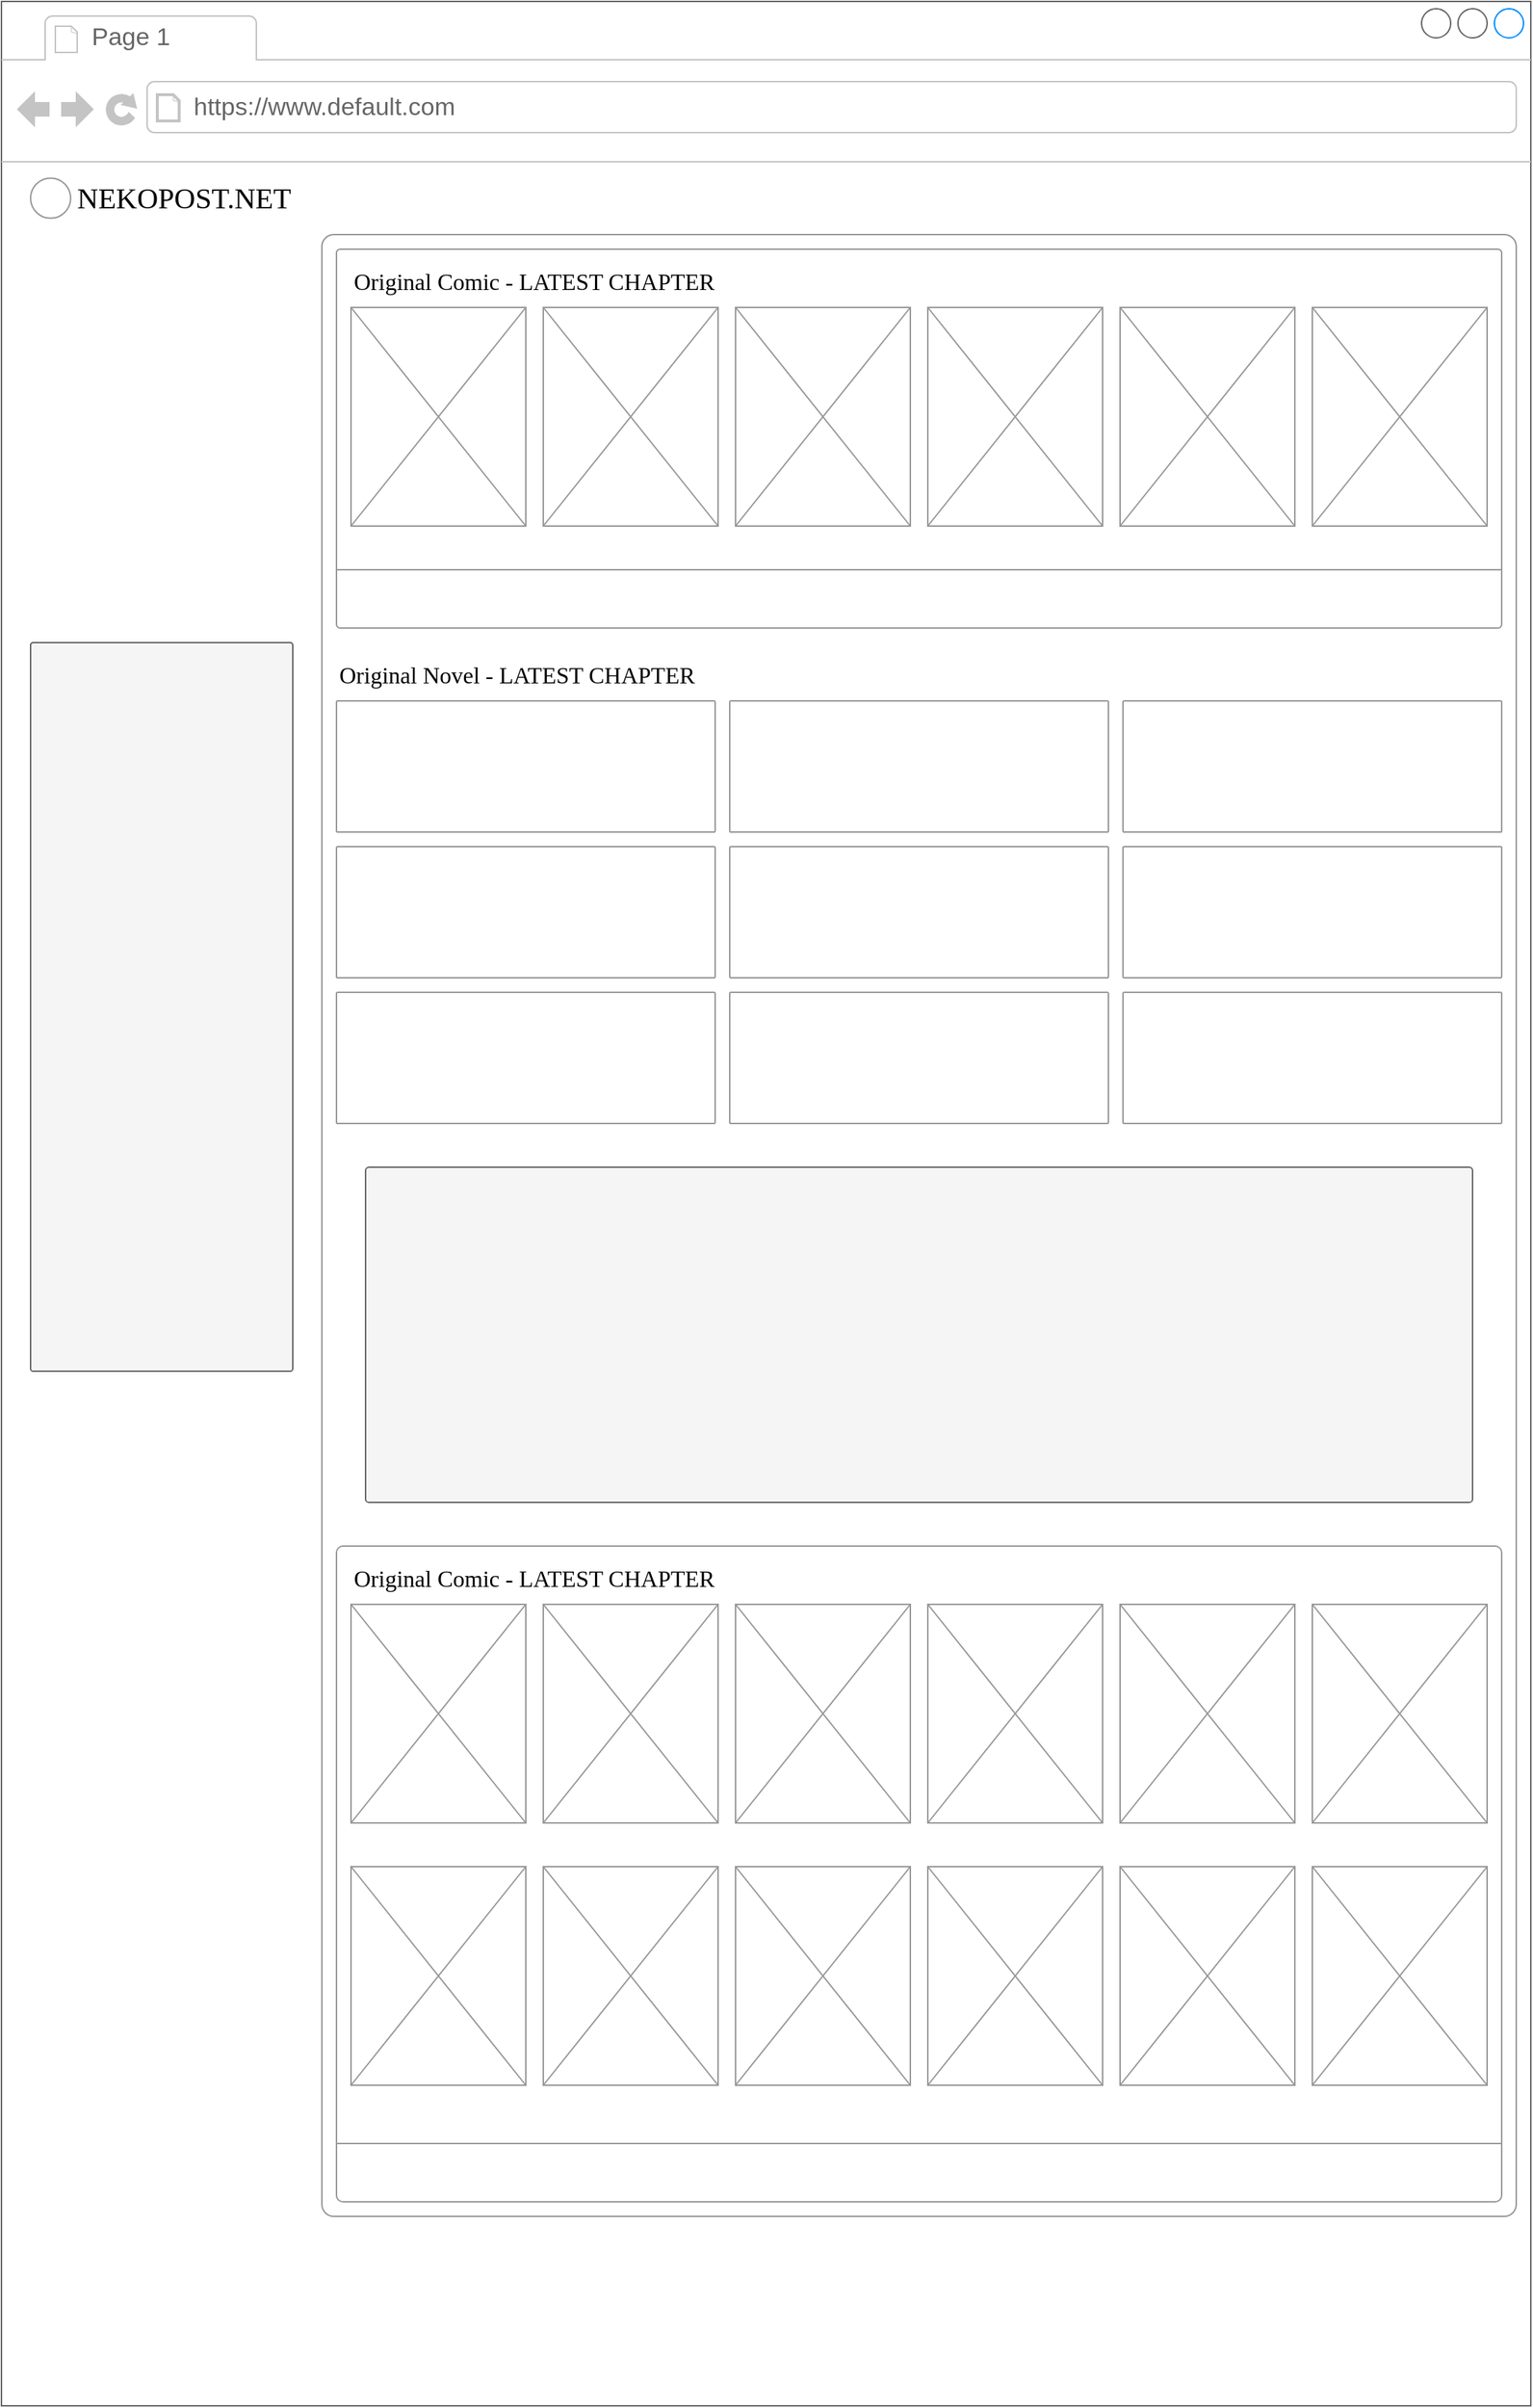 <mxfile version="14.8.0" type="github">
  <diagram name="Page-1" id="2cc2dc42-3aac-f2a9-1cec-7a8b7cbee084">
    <mxGraphModel dx="1422" dy="762" grid="1" gridSize="10" guides="1" tooltips="1" connect="1" arrows="1" fold="1" page="1" pageScale="1" pageWidth="1100" pageHeight="850" background="#ffffff" math="0" shadow="0">
      <root>
        <mxCell id="0" />
        <mxCell id="1" parent="0" />
        <mxCell id="7026571954dc6520-1" value="" style="strokeWidth=1;shadow=0;dashed=0;align=center;html=1;shape=mxgraph.mockup.containers.browserWindow;rSize=0;strokeColor=#666666;mainText=,;recursiveResize=0;rounded=0;labelBackgroundColor=none;fontFamily=Verdana;fontSize=12;container=0;" parent="1" vertex="1">
          <mxGeometry x="30" y="20" width="1050" height="1650" as="geometry" />
        </mxCell>
        <mxCell id="7026571954dc6520-2" value="Page 1" style="strokeWidth=1;shadow=0;dashed=0;align=center;html=1;shape=mxgraph.mockup.containers.anchor;fontSize=17;fontColor=#666666;align=left;" parent="1" vertex="1">
          <mxGeometry x="90" y="32" width="110" height="26" as="geometry" />
        </mxCell>
        <mxCell id="7026571954dc6520-3" value="https://www.default.com" style="strokeWidth=1;shadow=0;dashed=0;align=center;html=1;shape=mxgraph.mockup.containers.anchor;rSize=0;fontSize=17;fontColor=#666666;align=left;" parent="1" vertex="1">
          <mxGeometry x="160" y="80" width="250" height="26" as="geometry" />
        </mxCell>
        <mxCell id="7026571954dc6520-4" value="NEKOPOST.NET" style="text;html=1;points=[];align=left;verticalAlign=top;spacingTop=-4;fontSize=20;fontFamily=Verdana" parent="1" vertex="1">
          <mxGeometry x="80" y="140" width="190" height="30" as="geometry" />
        </mxCell>
        <mxCell id="-va_djM50nJs5jbMHWEL-2" value="" style="ellipse;whiteSpace=wrap;html=1;aspect=fixed;fontSize=20;strokeColor=#999999;" vertex="1" parent="1">
          <mxGeometry x="50" y="141.25" width="27.5" height="27.5" as="geometry" />
        </mxCell>
        <mxCell id="-va_djM50nJs5jbMHWEL-3" value="" style="rounded=1;whiteSpace=wrap;html=1;fontSize=20;strokeColor=#999999;arcSize=1;" vertex="1" parent="1">
          <mxGeometry x="250" y="180" width="820" height="1360" as="geometry" />
        </mxCell>
        <mxCell id="-va_djM50nJs5jbMHWEL-21" value="" style="rounded=1;whiteSpace=wrap;html=1;fontSize=20;strokeColor=#999999;arcSize=1;" vertex="1" parent="1">
          <mxGeometry x="260" y="190" width="800" height="260" as="geometry" />
        </mxCell>
        <mxCell id="-va_djM50nJs5jbMHWEL-15" value="" style="verticalLabelPosition=bottom;shadow=0;dashed=0;align=center;html=1;verticalAlign=top;strokeWidth=1;shape=mxgraph.mockup.graphics.simpleIcon;strokeColor=#999999;fillColor=#ffffff;rounded=0;labelBackgroundColor=none;fontFamily=Verdana;fontSize=12;fontColor=#000000;" vertex="1" parent="1">
          <mxGeometry x="270" y="230" width="120" height="150" as="geometry" />
        </mxCell>
        <mxCell id="-va_djM50nJs5jbMHWEL-16" value="" style="verticalLabelPosition=bottom;shadow=0;dashed=0;align=center;html=1;verticalAlign=top;strokeWidth=1;shape=mxgraph.mockup.graphics.simpleIcon;strokeColor=#999999;fillColor=#ffffff;rounded=0;labelBackgroundColor=none;fontFamily=Verdana;fontSize=12;fontColor=#000000;" vertex="1" parent="1">
          <mxGeometry x="402" y="230" width="120" height="150" as="geometry" />
        </mxCell>
        <mxCell id="-va_djM50nJs5jbMHWEL-17" value="" style="verticalLabelPosition=bottom;shadow=0;dashed=0;align=center;html=1;verticalAlign=top;strokeWidth=1;shape=mxgraph.mockup.graphics.simpleIcon;strokeColor=#999999;fillColor=#ffffff;rounded=0;labelBackgroundColor=none;fontFamily=Verdana;fontSize=12;fontColor=#000000;" vertex="1" parent="1">
          <mxGeometry x="534" y="230" width="120" height="150" as="geometry" />
        </mxCell>
        <mxCell id="-va_djM50nJs5jbMHWEL-18" value="" style="verticalLabelPosition=bottom;shadow=0;dashed=0;align=center;html=1;verticalAlign=top;strokeWidth=1;shape=mxgraph.mockup.graphics.simpleIcon;strokeColor=#999999;fillColor=#ffffff;rounded=0;labelBackgroundColor=none;fontFamily=Verdana;fontSize=12;fontColor=#000000;" vertex="1" parent="1">
          <mxGeometry x="666" y="230" width="120" height="150" as="geometry" />
        </mxCell>
        <mxCell id="-va_djM50nJs5jbMHWEL-19" value="" style="verticalLabelPosition=bottom;shadow=0;dashed=0;align=center;html=1;verticalAlign=top;strokeWidth=1;shape=mxgraph.mockup.graphics.simpleIcon;strokeColor=#999999;fillColor=#ffffff;rounded=0;labelBackgroundColor=none;fontFamily=Verdana;fontSize=12;fontColor=#000000;" vertex="1" parent="1">
          <mxGeometry x="798" y="230" width="120" height="150" as="geometry" />
        </mxCell>
        <mxCell id="-va_djM50nJs5jbMHWEL-20" value="" style="verticalLabelPosition=bottom;shadow=0;dashed=0;align=center;html=1;verticalAlign=top;strokeWidth=1;shape=mxgraph.mockup.graphics.simpleIcon;strokeColor=#999999;fillColor=#ffffff;rounded=0;labelBackgroundColor=none;fontFamily=Verdana;fontSize=12;fontColor=#000000;" vertex="1" parent="1">
          <mxGeometry x="930" y="230" width="120" height="150" as="geometry" />
        </mxCell>
        <mxCell id="-va_djM50nJs5jbMHWEL-24" value="" style="verticalLabelPosition=bottom;shadow=0;dashed=0;align=center;html=1;verticalAlign=top;strokeWidth=1;shape=mxgraph.mockup.markup.line;strokeColor=#999999;rounded=0;labelBackgroundColor=none;fillColor=#ffffff;fontFamily=Verdana;fontSize=12;fontColor=#000000;" vertex="1" parent="1">
          <mxGeometry x="260" y="400" width="800" height="20" as="geometry" />
        </mxCell>
        <mxCell id="-va_djM50nJs5jbMHWEL-25" value="Original Comic - LATEST CHAPTER" style="text;html=1;points=[];align=left;verticalAlign=top;spacingTop=-4;fontSize=16;fontFamily=Verdana" vertex="1" parent="1">
          <mxGeometry x="270" y="200" width="280" height="30" as="geometry" />
        </mxCell>
        <mxCell id="-va_djM50nJs5jbMHWEL-27" value="" style="rounded=1;whiteSpace=wrap;html=1;fontSize=20;strokeColor=#999999;arcSize=1;" vertex="1" parent="1">
          <mxGeometry x="260" y="1080" width="800" height="450" as="geometry" />
        </mxCell>
        <mxCell id="-va_djM50nJs5jbMHWEL-28" value="" style="verticalLabelPosition=bottom;shadow=0;dashed=0;align=center;html=1;verticalAlign=top;strokeWidth=1;shape=mxgraph.mockup.graphics.simpleIcon;strokeColor=#999999;fillColor=#ffffff;rounded=0;labelBackgroundColor=none;fontFamily=Verdana;fontSize=12;fontColor=#000000;" vertex="1" parent="1">
          <mxGeometry x="270" y="1120" width="120" height="150" as="geometry" />
        </mxCell>
        <mxCell id="-va_djM50nJs5jbMHWEL-29" value="" style="verticalLabelPosition=bottom;shadow=0;dashed=0;align=center;html=1;verticalAlign=top;strokeWidth=1;shape=mxgraph.mockup.graphics.simpleIcon;strokeColor=#999999;fillColor=#ffffff;rounded=0;labelBackgroundColor=none;fontFamily=Verdana;fontSize=12;fontColor=#000000;" vertex="1" parent="1">
          <mxGeometry x="402" y="1120" width="120" height="150" as="geometry" />
        </mxCell>
        <mxCell id="-va_djM50nJs5jbMHWEL-30" value="" style="verticalLabelPosition=bottom;shadow=0;dashed=0;align=center;html=1;verticalAlign=top;strokeWidth=1;shape=mxgraph.mockup.graphics.simpleIcon;strokeColor=#999999;fillColor=#ffffff;rounded=0;labelBackgroundColor=none;fontFamily=Verdana;fontSize=12;fontColor=#000000;" vertex="1" parent="1">
          <mxGeometry x="534" y="1120" width="120" height="150" as="geometry" />
        </mxCell>
        <mxCell id="-va_djM50nJs5jbMHWEL-31" value="" style="verticalLabelPosition=bottom;shadow=0;dashed=0;align=center;html=1;verticalAlign=top;strokeWidth=1;shape=mxgraph.mockup.graphics.simpleIcon;strokeColor=#999999;fillColor=#ffffff;rounded=0;labelBackgroundColor=none;fontFamily=Verdana;fontSize=12;fontColor=#000000;" vertex="1" parent="1">
          <mxGeometry x="666" y="1120" width="120" height="150" as="geometry" />
        </mxCell>
        <mxCell id="-va_djM50nJs5jbMHWEL-32" value="" style="verticalLabelPosition=bottom;shadow=0;dashed=0;align=center;html=1;verticalAlign=top;strokeWidth=1;shape=mxgraph.mockup.graphics.simpleIcon;strokeColor=#999999;fillColor=#ffffff;rounded=0;labelBackgroundColor=none;fontFamily=Verdana;fontSize=12;fontColor=#000000;" vertex="1" parent="1">
          <mxGeometry x="798" y="1120" width="120" height="150" as="geometry" />
        </mxCell>
        <mxCell id="-va_djM50nJs5jbMHWEL-33" value="" style="verticalLabelPosition=bottom;shadow=0;dashed=0;align=center;html=1;verticalAlign=top;strokeWidth=1;shape=mxgraph.mockup.graphics.simpleIcon;strokeColor=#999999;fillColor=#ffffff;rounded=0;labelBackgroundColor=none;fontFamily=Verdana;fontSize=12;fontColor=#000000;" vertex="1" parent="1">
          <mxGeometry x="930" y="1120" width="120" height="150" as="geometry" />
        </mxCell>
        <mxCell id="-va_djM50nJs5jbMHWEL-34" value="" style="verticalLabelPosition=bottom;shadow=0;dashed=0;align=center;html=1;verticalAlign=top;strokeWidth=1;shape=mxgraph.mockup.markup.line;strokeColor=#999999;rounded=0;labelBackgroundColor=none;fillColor=#ffffff;fontFamily=Verdana;fontSize=12;fontColor=#000000;" vertex="1" parent="1">
          <mxGeometry x="260" y="1480" width="800" height="20" as="geometry" />
        </mxCell>
        <mxCell id="-va_djM50nJs5jbMHWEL-35" value="Original Comic - LATEST CHAPTER" style="text;html=1;points=[];align=left;verticalAlign=top;spacingTop=-4;fontSize=16;fontFamily=Verdana" vertex="1" parent="1">
          <mxGeometry x="270" y="1090" width="190" height="30" as="geometry" />
        </mxCell>
        <mxCell id="-va_djM50nJs5jbMHWEL-45" value="" style="rounded=1;whiteSpace=wrap;html=1;fontSize=20;strokeColor=#999999;arcSize=1;" vertex="1" parent="1">
          <mxGeometry x="260" y="500" width="260" height="90" as="geometry" />
        </mxCell>
        <mxCell id="-va_djM50nJs5jbMHWEL-46" value="" style="rounded=1;whiteSpace=wrap;html=1;fontSize=20;strokeColor=#999999;arcSize=1;" vertex="1" parent="1">
          <mxGeometry x="530" y="500" width="260" height="90" as="geometry" />
        </mxCell>
        <mxCell id="-va_djM50nJs5jbMHWEL-47" value="" style="rounded=1;whiteSpace=wrap;html=1;fontSize=20;strokeColor=#999999;arcSize=1;" vertex="1" parent="1">
          <mxGeometry x="800" y="500" width="260" height="90" as="geometry" />
        </mxCell>
        <mxCell id="-va_djM50nJs5jbMHWEL-48" value="" style="rounded=1;whiteSpace=wrap;html=1;fontSize=20;strokeColor=#999999;arcSize=1;" vertex="1" parent="1">
          <mxGeometry x="260" y="600" width="260" height="90" as="geometry" />
        </mxCell>
        <mxCell id="-va_djM50nJs5jbMHWEL-49" value="" style="rounded=1;whiteSpace=wrap;html=1;fontSize=20;strokeColor=#999999;arcSize=1;" vertex="1" parent="1">
          <mxGeometry x="530" y="600" width="260" height="90" as="geometry" />
        </mxCell>
        <mxCell id="-va_djM50nJs5jbMHWEL-50" value="" style="rounded=1;whiteSpace=wrap;html=1;fontSize=20;strokeColor=#999999;arcSize=1;" vertex="1" parent="1">
          <mxGeometry x="800" y="600" width="260" height="90" as="geometry" />
        </mxCell>
        <mxCell id="-va_djM50nJs5jbMHWEL-51" value="" style="rounded=1;whiteSpace=wrap;html=1;fontSize=20;strokeColor=#999999;arcSize=1;" vertex="1" parent="1">
          <mxGeometry x="260" y="700" width="260" height="90" as="geometry" />
        </mxCell>
        <mxCell id="-va_djM50nJs5jbMHWEL-52" value="" style="rounded=1;whiteSpace=wrap;html=1;fontSize=20;strokeColor=#999999;arcSize=1;" vertex="1" parent="1">
          <mxGeometry x="530" y="700" width="260" height="90" as="geometry" />
        </mxCell>
        <mxCell id="-va_djM50nJs5jbMHWEL-53" value="" style="rounded=1;whiteSpace=wrap;html=1;fontSize=20;strokeColor=#999999;arcSize=1;" vertex="1" parent="1">
          <mxGeometry x="800" y="700" width="260" height="90" as="geometry" />
        </mxCell>
        <mxCell id="-va_djM50nJs5jbMHWEL-54" value="Original Novel - LATEST CHAPTER" style="text;html=1;points=[];align=left;verticalAlign=top;spacingTop=-4;fontSize=16;fontFamily=Verdana" vertex="1" parent="1">
          <mxGeometry x="260" y="470" width="280" height="30" as="geometry" />
        </mxCell>
        <mxCell id="-va_djM50nJs5jbMHWEL-55" value="" style="rounded=1;whiteSpace=wrap;html=1;fontSize=20;strokeColor=#666666;arcSize=1;fillColor=#f5f5f5;fontColor=#333333;" vertex="1" parent="1">
          <mxGeometry x="280" y="820" width="760" height="230" as="geometry" />
        </mxCell>
        <mxCell id="-va_djM50nJs5jbMHWEL-56" value="" style="rounded=1;whiteSpace=wrap;html=1;fontSize=20;strokeColor=#666666;arcSize=1;fillColor=#f5f5f5;fontColor=#333333;" vertex="1" parent="1">
          <mxGeometry x="50" y="460" width="180" height="500" as="geometry" />
        </mxCell>
        <mxCell id="-va_djM50nJs5jbMHWEL-57" value="" style="verticalLabelPosition=bottom;shadow=0;dashed=0;align=center;html=1;verticalAlign=top;strokeWidth=1;shape=mxgraph.mockup.graphics.simpleIcon;strokeColor=#999999;fillColor=#ffffff;rounded=0;labelBackgroundColor=none;fontFamily=Verdana;fontSize=12;fontColor=#000000;" vertex="1" parent="1">
          <mxGeometry x="270" y="1300" width="120" height="150" as="geometry" />
        </mxCell>
        <mxCell id="-va_djM50nJs5jbMHWEL-58" value="" style="verticalLabelPosition=bottom;shadow=0;dashed=0;align=center;html=1;verticalAlign=top;strokeWidth=1;shape=mxgraph.mockup.graphics.simpleIcon;strokeColor=#999999;fillColor=#ffffff;rounded=0;labelBackgroundColor=none;fontFamily=Verdana;fontSize=12;fontColor=#000000;" vertex="1" parent="1">
          <mxGeometry x="402" y="1300" width="120" height="150" as="geometry" />
        </mxCell>
        <mxCell id="-va_djM50nJs5jbMHWEL-59" value="" style="verticalLabelPosition=bottom;shadow=0;dashed=0;align=center;html=1;verticalAlign=top;strokeWidth=1;shape=mxgraph.mockup.graphics.simpleIcon;strokeColor=#999999;fillColor=#ffffff;rounded=0;labelBackgroundColor=none;fontFamily=Verdana;fontSize=12;fontColor=#000000;" vertex="1" parent="1">
          <mxGeometry x="534" y="1300" width="120" height="150" as="geometry" />
        </mxCell>
        <mxCell id="-va_djM50nJs5jbMHWEL-60" value="" style="verticalLabelPosition=bottom;shadow=0;dashed=0;align=center;html=1;verticalAlign=top;strokeWidth=1;shape=mxgraph.mockup.graphics.simpleIcon;strokeColor=#999999;fillColor=#ffffff;rounded=0;labelBackgroundColor=none;fontFamily=Verdana;fontSize=12;fontColor=#000000;" vertex="1" parent="1">
          <mxGeometry x="666" y="1300" width="120" height="150" as="geometry" />
        </mxCell>
        <mxCell id="-va_djM50nJs5jbMHWEL-61" value="" style="verticalLabelPosition=bottom;shadow=0;dashed=0;align=center;html=1;verticalAlign=top;strokeWidth=1;shape=mxgraph.mockup.graphics.simpleIcon;strokeColor=#999999;fillColor=#ffffff;rounded=0;labelBackgroundColor=none;fontFamily=Verdana;fontSize=12;fontColor=#000000;" vertex="1" parent="1">
          <mxGeometry x="798" y="1300" width="120" height="150" as="geometry" />
        </mxCell>
        <mxCell id="-va_djM50nJs5jbMHWEL-62" value="" style="verticalLabelPosition=bottom;shadow=0;dashed=0;align=center;html=1;verticalAlign=top;strokeWidth=1;shape=mxgraph.mockup.graphics.simpleIcon;strokeColor=#999999;fillColor=#ffffff;rounded=0;labelBackgroundColor=none;fontFamily=Verdana;fontSize=12;fontColor=#000000;" vertex="1" parent="1">
          <mxGeometry x="930" y="1300" width="120" height="150" as="geometry" />
        </mxCell>
      </root>
    </mxGraphModel>
  </diagram>
</mxfile>
